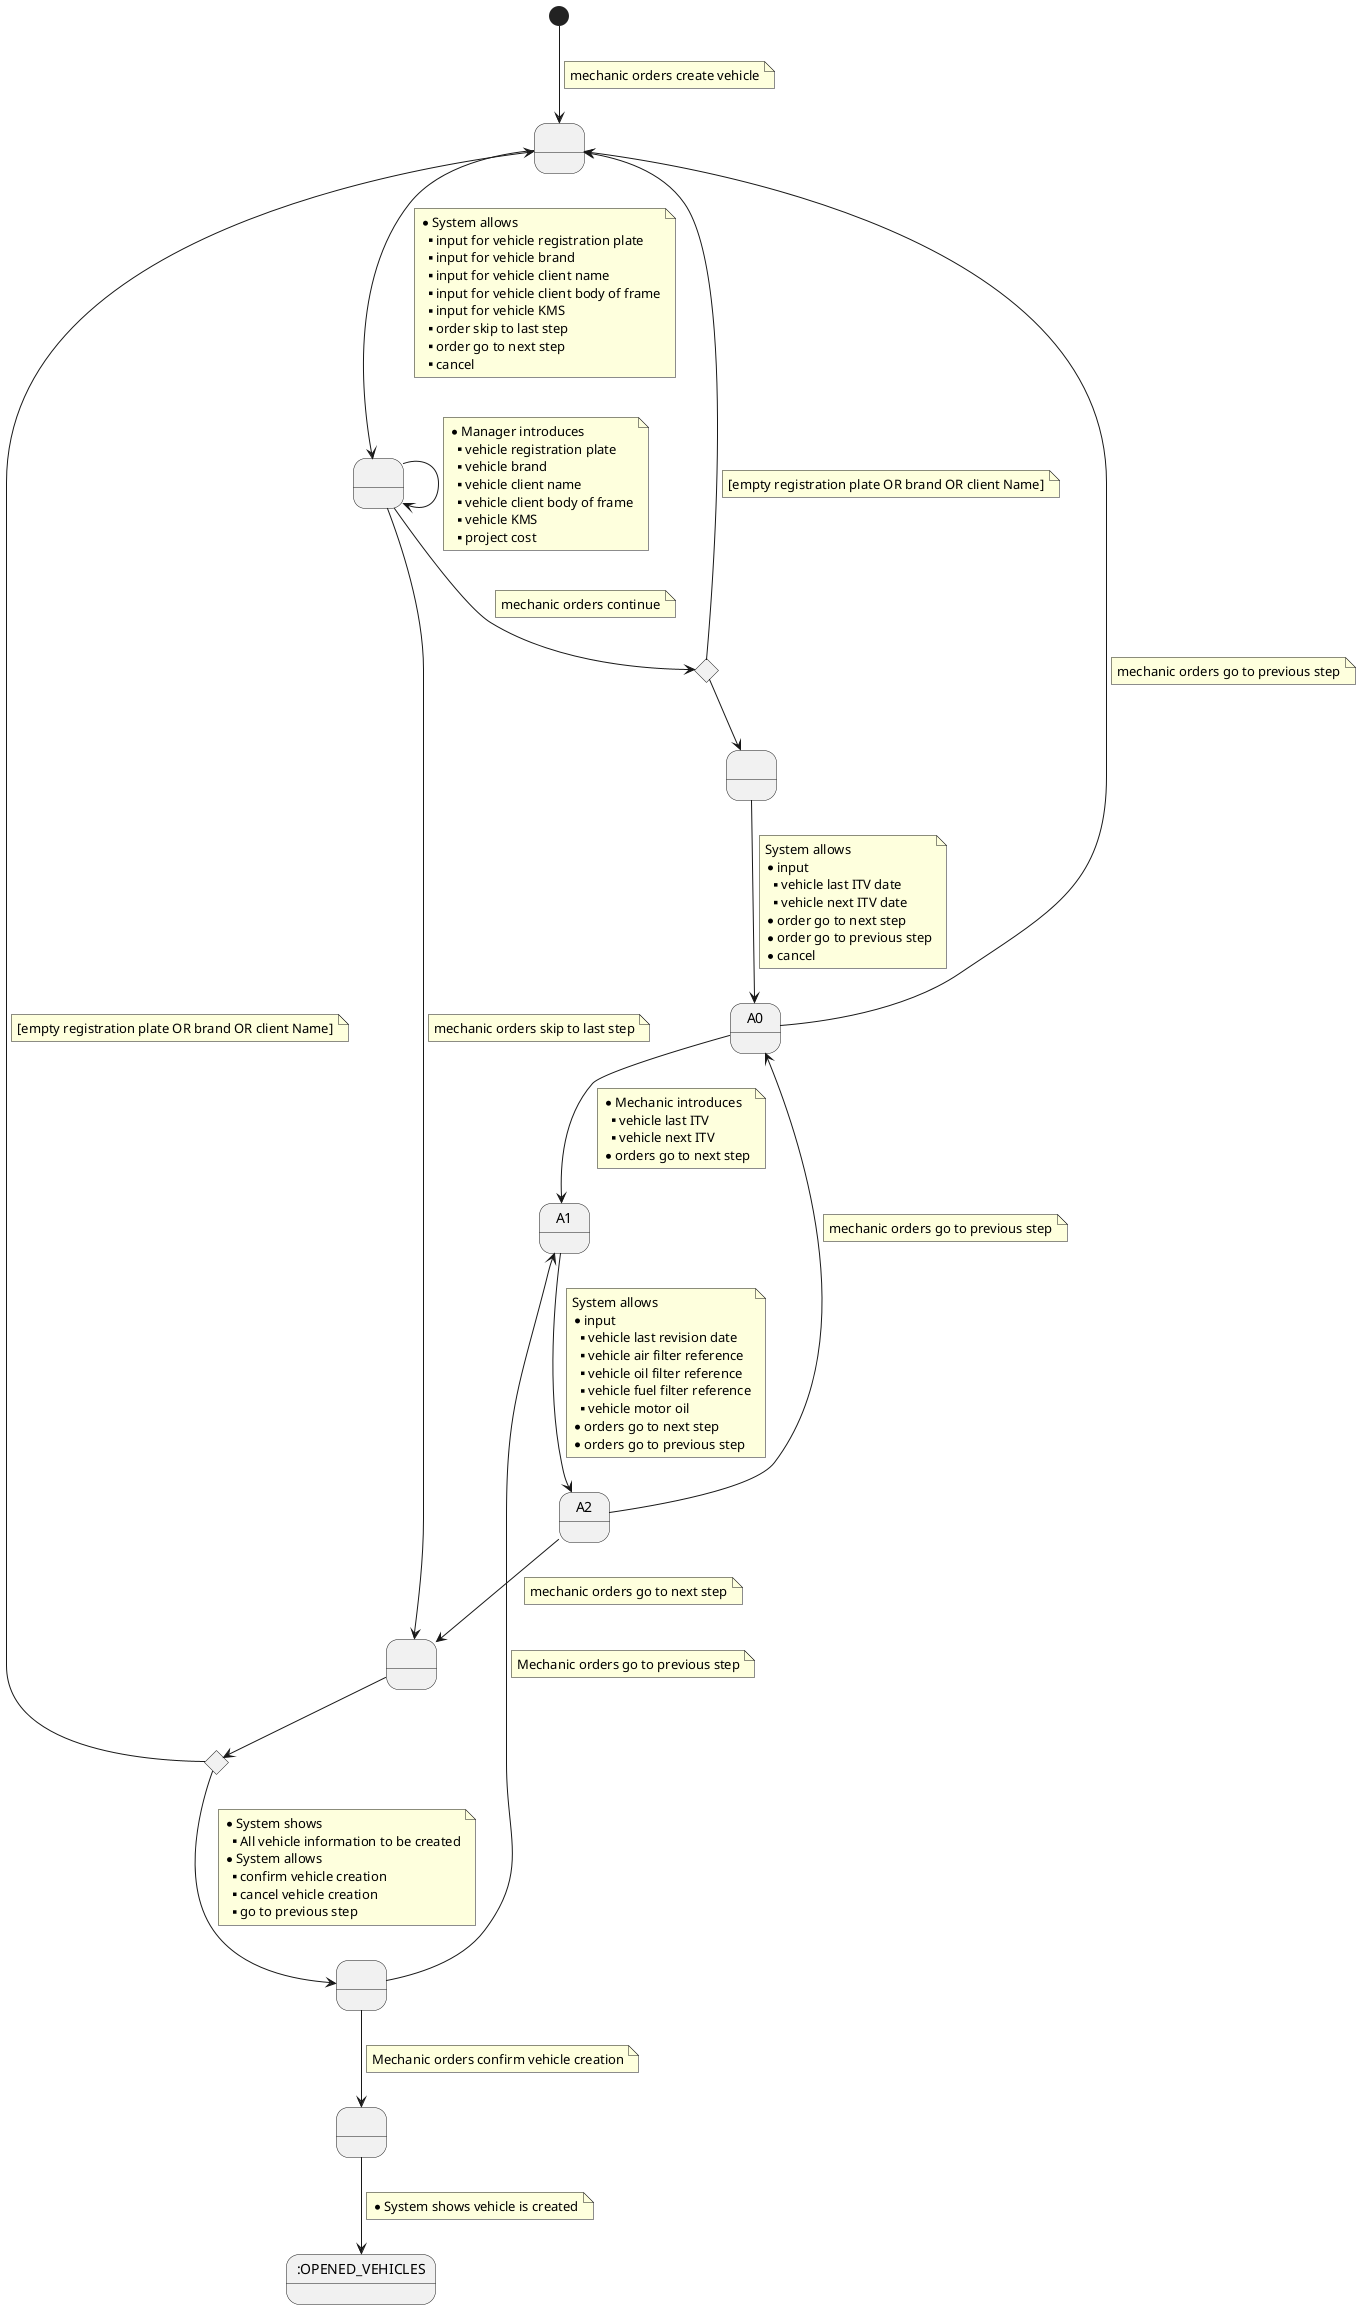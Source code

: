 @startuml

state 1 as " "
state 2 as " "
state 3 <<choice>>
state 4 as " "
state 5 as " "
state 6 <<choice>>
state 7 as " "
state 8 as " "
state 9 as ":OPENED_VEHICLES"

[*] --> 1
note on link
    mechanic orders create vehicle
end note

1 --> 2
note on link
    * System allows
    ** input for vehicle registration plate
    ** input for vehicle brand
    ** input for vehicle client name
    ** input for vehicle client body of frame
    ** input for vehicle KMS
    ** order skip to last step
    ** order go to next step
    ** cancel
end note

2 --> 2
note on link
    * Manager introduces
    ** vehicle registration plate
    ** vehicle brand
    ** vehicle client name
    ** vehicle client body of frame
    ** vehicle KMS
    ** project cost
end note

2 --> 3
note on link
 mechanic orders continue
end note

3 --> 1
note on link
    [empty registration plate OR brand OR client Name]
end note

3 --> 4

4 --> A0
note on link
    System allows
    * input
    **vehicle last ITV date
    **vehicle next ITV date
    * order go to next step
    * order go to previous step
    * cancel
end note

A0 --> A1
note on link
    * Mechanic introduces
    ** vehicle last ITV
    ** vehicle next ITV
    * orders go to next step
end note

A0 --> 1
note on link
    mechanic orders go to previous step
end note

A1 --> A2
note on link
    System allows
    * input
    ** vehicle last revision date
    ** vehicle air filter reference
    ** vehicle oil filter reference
    ** vehicle fuel filter reference
    ** vehicle motor oil
    * orders go to next step
    * orders go to previous step
end note

A2 --> 5
note on link
 mechanic orders go to next step
end note
A2 --> A0
note on link
    mechanic orders go to previous step
end note

2 --> 5
note on link
    mechanic orders skip to last step
end note

5 --> 6

6 --> 1
note on link
    [empty registration plate OR brand OR client Name]
end note

6 --> 7
note on link
    *System shows
    ** All vehicle information to be created
    *System allows
    **confirm vehicle creation
    **cancel vehicle creation
    **go to previous step
end note

7 --> 8
note on link
 Mechanic orders confirm vehicle creation
end note

7 --> A1
note on link
    Mechanic orders go to previous step
end note

8 --> 9
note on link
* System shows vehicle is created
end note
@enduml
